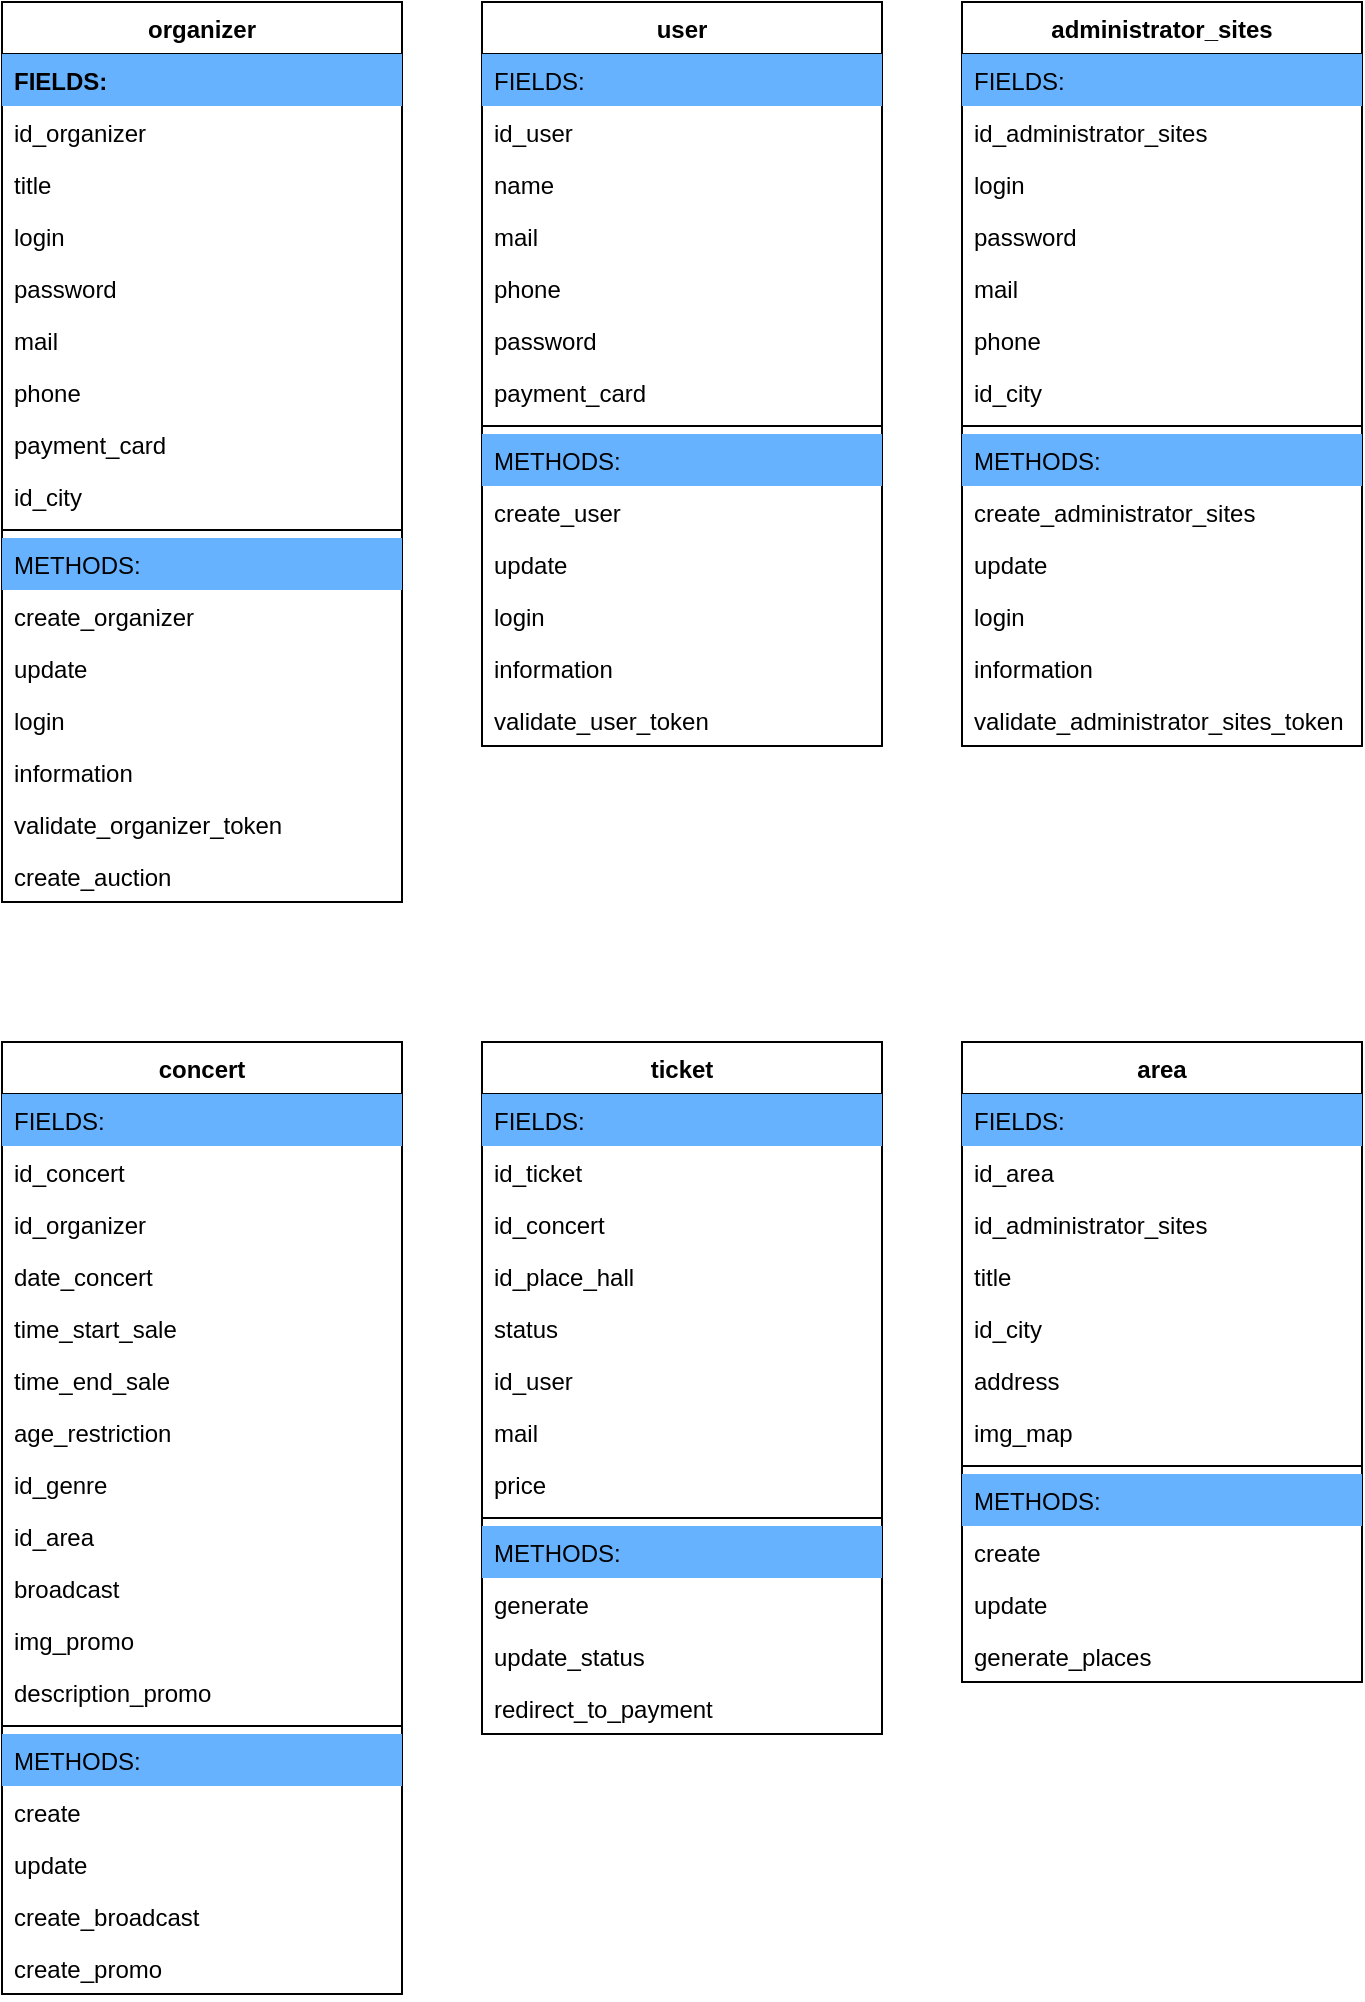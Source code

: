 <mxfile version="17.5.0" type="google"><diagram id="C5RBs43oDa-KdzZeNtuy" name="Page-1"><mxGraphModel grid="1" page="1" gridSize="10" guides="1" tooltips="1" connect="1" arrows="1" fold="1" pageScale="1" pageWidth="827" pageHeight="1169" math="0" shadow="0"><root><mxCell id="WIyWlLk6GJQsqaUBKTNV-0"/><mxCell id="WIyWlLk6GJQsqaUBKTNV-1" parent="WIyWlLk6GJQsqaUBKTNV-0"/><mxCell id="_d9wNXnyuRW-Xra5_574-0" value="organizer" style="swimlane;fontStyle=1;align=center;verticalAlign=top;childLayout=stackLayout;horizontal=1;startSize=26;horizontalStack=0;resizeParent=1;resizeParentMax=0;resizeLast=0;collapsible=1;marginBottom=0;" vertex="1" parent="WIyWlLk6GJQsqaUBKTNV-1"><mxGeometry width="200" height="450" as="geometry"><mxRectangle width="90" height="26" as="alternateBounds"/></mxGeometry></mxCell><mxCell id="_d9wNXnyuRW-Xra5_574-1" value="FIELDS:" style="text;strokeColor=none;fillColor=#66B2FF;align=left;verticalAlign=top;spacingLeft=4;spacingRight=4;overflow=hidden;rotatable=0;points=[[0,0.5],[1,0.5]];portConstraint=eastwest;fontStyle=1;labelBackgroundColor=none;labelBorderColor=none;rounded=0;shadow=0;sketch=0;glass=0;" vertex="1" parent="_d9wNXnyuRW-Xra5_574-0"><mxGeometry y="26" width="200" height="26" as="geometry"/></mxCell><mxCell id="_d9wNXnyuRW-Xra5_574-12" value="id_organizer" style="text;strokeColor=none;fillColor=none;align=left;verticalAlign=top;spacingLeft=4;spacingRight=4;overflow=hidden;rotatable=0;points=[[0,0.5],[1,0.5]];portConstraint=eastwest;" vertex="1" parent="_d9wNXnyuRW-Xra5_574-0"><mxGeometry y="52" width="200" height="26" as="geometry"/></mxCell><mxCell id="_d9wNXnyuRW-Xra5_574-4" value="title " style="text;strokeColor=none;fillColor=none;align=left;verticalAlign=top;spacingLeft=4;spacingRight=4;overflow=hidden;rotatable=0;points=[[0,0.5],[1,0.5]];portConstraint=eastwest;" vertex="1" parent="_d9wNXnyuRW-Xra5_574-0"><mxGeometry y="78" width="200" height="26" as="geometry"/></mxCell><mxCell id="_d9wNXnyuRW-Xra5_574-6" value="login" style="text;strokeColor=none;fillColor=none;align=left;verticalAlign=top;spacingLeft=4;spacingRight=4;overflow=hidden;rotatable=0;points=[[0,0.5],[1,0.5]];portConstraint=eastwest;" vertex="1" parent="_d9wNXnyuRW-Xra5_574-0"><mxGeometry y="104" width="200" height="26" as="geometry"/></mxCell><mxCell id="_d9wNXnyuRW-Xra5_574-7" value="password" style="text;strokeColor=none;fillColor=none;align=left;verticalAlign=top;spacingLeft=4;spacingRight=4;overflow=hidden;rotatable=0;points=[[0,0.5],[1,0.5]];portConstraint=eastwest;" vertex="1" parent="_d9wNXnyuRW-Xra5_574-0"><mxGeometry y="130" width="200" height="26" as="geometry"/></mxCell><mxCell id="_d9wNXnyuRW-Xra5_574-8" value="mail" style="text;strokeColor=none;fillColor=none;align=left;verticalAlign=top;spacingLeft=4;spacingRight=4;overflow=hidden;rotatable=0;points=[[0,0.5],[1,0.5]];portConstraint=eastwest;" vertex="1" parent="_d9wNXnyuRW-Xra5_574-0"><mxGeometry y="156" width="200" height="26" as="geometry"/></mxCell><mxCell id="_d9wNXnyuRW-Xra5_574-9" value="phone" style="text;strokeColor=none;fillColor=none;align=left;verticalAlign=top;spacingLeft=4;spacingRight=4;overflow=hidden;rotatable=0;points=[[0,0.5],[1,0.5]];portConstraint=eastwest;" vertex="1" parent="_d9wNXnyuRW-Xra5_574-0"><mxGeometry y="182" width="200" height="26" as="geometry"/></mxCell><mxCell id="_d9wNXnyuRW-Xra5_574-10" value="payment_card" style="text;strokeColor=none;fillColor=none;align=left;verticalAlign=top;spacingLeft=4;spacingRight=4;overflow=hidden;rotatable=0;points=[[0,0.5],[1,0.5]];portConstraint=eastwest;" vertex="1" parent="_d9wNXnyuRW-Xra5_574-0"><mxGeometry y="208" width="200" height="26" as="geometry"/></mxCell><mxCell id="_d9wNXnyuRW-Xra5_574-11" value="id_city" style="text;strokeColor=none;fillColor=none;align=left;verticalAlign=top;spacingLeft=4;spacingRight=4;overflow=hidden;rotatable=0;points=[[0,0.5],[1,0.5]];portConstraint=eastwest;" vertex="1" parent="_d9wNXnyuRW-Xra5_574-0"><mxGeometry y="234" width="200" height="26" as="geometry"/></mxCell><mxCell id="_d9wNXnyuRW-Xra5_574-2" value="" style="line;strokeWidth=1;fillColor=none;align=left;verticalAlign=middle;spacingTop=-1;spacingLeft=3;spacingRight=3;rotatable=0;labelPosition=right;points=[];portConstraint=eastwest;" vertex="1" parent="_d9wNXnyuRW-Xra5_574-0"><mxGeometry y="260" width="200" height="8" as="geometry"/></mxCell><mxCell id="_d9wNXnyuRW-Xra5_574-3" value="METHODS:" style="text;strokeColor=none;fillColor=#66B2FF;align=left;verticalAlign=top;spacingLeft=4;spacingRight=4;overflow=hidden;rotatable=0;points=[[0,0.5],[1,0.5]];portConstraint=eastwest;" vertex="1" parent="_d9wNXnyuRW-Xra5_574-0"><mxGeometry y="268" width="200" height="26" as="geometry"/></mxCell><mxCell id="_d9wNXnyuRW-Xra5_574-13" value="create_organizer" style="text;strokeColor=none;fillColor=none;align=left;verticalAlign=top;spacingLeft=4;spacingRight=4;overflow=hidden;rotatable=0;points=[[0,0.5],[1,0.5]];portConstraint=eastwest;" vertex="1" parent="_d9wNXnyuRW-Xra5_574-0"><mxGeometry y="294" width="200" height="26" as="geometry"/></mxCell><mxCell id="_d9wNXnyuRW-Xra5_574-15" value="update" style="text;strokeColor=none;fillColor=none;align=left;verticalAlign=top;spacingLeft=4;spacingRight=4;overflow=hidden;rotatable=0;points=[[0,0.5],[1,0.5]];portConstraint=eastwest;" vertex="1" parent="_d9wNXnyuRW-Xra5_574-0"><mxGeometry y="320" width="200" height="26" as="geometry"/></mxCell><mxCell id="_d9wNXnyuRW-Xra5_574-16" value="login" style="text;strokeColor=none;fillColor=none;align=left;verticalAlign=top;spacingLeft=4;spacingRight=4;overflow=hidden;rotatable=0;points=[[0,0.5],[1,0.5]];portConstraint=eastwest;" vertex="1" parent="_d9wNXnyuRW-Xra5_574-0"><mxGeometry y="346" width="200" height="26" as="geometry"/></mxCell><mxCell id="_d9wNXnyuRW-Xra5_574-17" value="information" style="text;strokeColor=none;fillColor=none;align=left;verticalAlign=top;spacingLeft=4;spacingRight=4;overflow=hidden;rotatable=0;points=[[0,0.5],[1,0.5]];portConstraint=eastwest;" vertex="1" parent="_d9wNXnyuRW-Xra5_574-0"><mxGeometry y="372" width="200" height="26" as="geometry"/></mxCell><mxCell id="_d9wNXnyuRW-Xra5_574-18" value="validate_organizer_token" style="text;strokeColor=none;fillColor=none;align=left;verticalAlign=top;spacingLeft=4;spacingRight=4;overflow=hidden;rotatable=0;points=[[0,0.5],[1,0.5]];portConstraint=eastwest;" vertex="1" parent="_d9wNXnyuRW-Xra5_574-0"><mxGeometry y="398" width="200" height="26" as="geometry"/></mxCell><mxCell id="_d9wNXnyuRW-Xra5_574-20" value="create_auction" style="text;strokeColor=none;fillColor=none;align=left;verticalAlign=top;spacingLeft=4;spacingRight=4;overflow=hidden;rotatable=0;points=[[0,0.5],[1,0.5]];portConstraint=eastwest;" vertex="1" parent="_d9wNXnyuRW-Xra5_574-0"><mxGeometry y="424" width="200" height="26" as="geometry"/></mxCell><mxCell id="_d9wNXnyuRW-Xra5_574-21" value="user" style="swimlane;fontStyle=1;align=center;verticalAlign=top;childLayout=stackLayout;horizontal=1;startSize=26;horizontalStack=0;resizeParent=1;resizeParentMax=0;resizeLast=0;collapsible=1;marginBottom=0;rounded=0;shadow=0;glass=0;labelBackgroundColor=none;labelBorderColor=none;sketch=0;fillColor=none;" vertex="1" parent="WIyWlLk6GJQsqaUBKTNV-1"><mxGeometry x="240" width="200" height="372" as="geometry"/></mxCell><mxCell id="_d9wNXnyuRW-Xra5_574-22" value="FIELDS:" style="text;strokeColor=none;fillColor=#66B2FF;align=left;verticalAlign=top;spacingLeft=4;spacingRight=4;overflow=hidden;rotatable=0;points=[[0,0.5],[1,0.5]];portConstraint=eastwest;rounded=0;shadow=0;glass=0;labelBackgroundColor=none;labelBorderColor=none;sketch=0;" vertex="1" parent="_d9wNXnyuRW-Xra5_574-21"><mxGeometry y="26" width="200" height="26" as="geometry"/></mxCell><mxCell id="_d9wNXnyuRW-Xra5_574-25" value="id_user" style="text;strokeColor=none;fillColor=none;align=left;verticalAlign=top;spacingLeft=4;spacingRight=4;overflow=hidden;rotatable=0;points=[[0,0.5],[1,0.5]];portConstraint=eastwest;rounded=0;shadow=0;glass=0;labelBackgroundColor=none;labelBorderColor=none;sketch=0;" vertex="1" parent="_d9wNXnyuRW-Xra5_574-21"><mxGeometry y="52" width="200" height="26" as="geometry"/></mxCell><mxCell id="_d9wNXnyuRW-Xra5_574-26" value="name" style="text;strokeColor=none;fillColor=none;align=left;verticalAlign=top;spacingLeft=4;spacingRight=4;overflow=hidden;rotatable=0;points=[[0,0.5],[1,0.5]];portConstraint=eastwest;rounded=0;shadow=0;glass=0;labelBackgroundColor=none;labelBorderColor=none;sketch=0;" vertex="1" parent="_d9wNXnyuRW-Xra5_574-21"><mxGeometry y="78" width="200" height="26" as="geometry"/></mxCell><mxCell id="_d9wNXnyuRW-Xra5_574-27" value="mail" style="text;strokeColor=none;fillColor=none;align=left;verticalAlign=top;spacingLeft=4;spacingRight=4;overflow=hidden;rotatable=0;points=[[0,0.5],[1,0.5]];portConstraint=eastwest;rounded=0;shadow=0;glass=0;labelBackgroundColor=none;labelBorderColor=none;sketch=0;" vertex="1" parent="_d9wNXnyuRW-Xra5_574-21"><mxGeometry y="104" width="200" height="26" as="geometry"/></mxCell><mxCell id="_d9wNXnyuRW-Xra5_574-28" value="phone" style="text;strokeColor=none;fillColor=none;align=left;verticalAlign=top;spacingLeft=4;spacingRight=4;overflow=hidden;rotatable=0;points=[[0,0.5],[1,0.5]];portConstraint=eastwest;rounded=0;shadow=0;glass=0;labelBackgroundColor=none;labelBorderColor=none;sketch=0;" vertex="1" parent="_d9wNXnyuRW-Xra5_574-21"><mxGeometry y="130" width="200" height="26" as="geometry"/></mxCell><mxCell id="_d9wNXnyuRW-Xra5_574-29" value="password" style="text;strokeColor=none;fillColor=none;align=left;verticalAlign=top;spacingLeft=4;spacingRight=4;overflow=hidden;rotatable=0;points=[[0,0.5],[1,0.5]];portConstraint=eastwest;rounded=0;shadow=0;glass=0;labelBackgroundColor=none;labelBorderColor=none;sketch=0;" vertex="1" parent="_d9wNXnyuRW-Xra5_574-21"><mxGeometry y="156" width="200" height="26" as="geometry"/></mxCell><mxCell id="_d9wNXnyuRW-Xra5_574-30" value="payment_card" style="text;strokeColor=none;fillColor=none;align=left;verticalAlign=top;spacingLeft=4;spacingRight=4;overflow=hidden;rotatable=0;points=[[0,0.5],[1,0.5]];portConstraint=eastwest;rounded=0;shadow=0;glass=0;labelBackgroundColor=none;labelBorderColor=none;sketch=0;" vertex="1" parent="_d9wNXnyuRW-Xra5_574-21"><mxGeometry y="182" width="200" height="26" as="geometry"/></mxCell><mxCell id="_d9wNXnyuRW-Xra5_574-23" value="" style="line;strokeWidth=1;fillColor=none;align=left;verticalAlign=middle;spacingTop=-1;spacingLeft=3;spacingRight=3;rotatable=0;labelPosition=right;points=[];portConstraint=eastwest;rounded=0;shadow=0;glass=0;labelBackgroundColor=none;labelBorderColor=none;sketch=0;" vertex="1" parent="_d9wNXnyuRW-Xra5_574-21"><mxGeometry y="208" width="200" height="8" as="geometry"/></mxCell><mxCell id="_d9wNXnyuRW-Xra5_574-24" value="METHODS:" style="text;strokeColor=none;fillColor=#66B2FF;align=left;verticalAlign=top;spacingLeft=4;spacingRight=4;overflow=hidden;rotatable=0;points=[[0,0.5],[1,0.5]];portConstraint=eastwest;rounded=0;shadow=0;glass=0;labelBackgroundColor=none;labelBorderColor=none;sketch=0;" vertex="1" parent="_d9wNXnyuRW-Xra5_574-21"><mxGeometry y="216" width="200" height="26" as="geometry"/></mxCell><mxCell id="_d9wNXnyuRW-Xra5_574-32" value="create_user" style="text;strokeColor=none;fillColor=none;align=left;verticalAlign=top;spacingLeft=4;spacingRight=4;overflow=hidden;rotatable=0;points=[[0,0.5],[1,0.5]];portConstraint=eastwest;rounded=0;shadow=0;glass=0;labelBackgroundColor=none;labelBorderColor=none;sketch=0;" vertex="1" parent="_d9wNXnyuRW-Xra5_574-21"><mxGeometry y="242" width="200" height="26" as="geometry"/></mxCell><mxCell id="_d9wNXnyuRW-Xra5_574-33" value="update" style="text;strokeColor=none;fillColor=none;align=left;verticalAlign=top;spacingLeft=4;spacingRight=4;overflow=hidden;rotatable=0;points=[[0,0.5],[1,0.5]];portConstraint=eastwest;rounded=0;shadow=0;glass=0;labelBackgroundColor=none;labelBorderColor=none;sketch=0;" vertex="1" parent="_d9wNXnyuRW-Xra5_574-21"><mxGeometry y="268" width="200" height="26" as="geometry"/></mxCell><mxCell id="_d9wNXnyuRW-Xra5_574-34" value="login" style="text;strokeColor=none;fillColor=none;align=left;verticalAlign=top;spacingLeft=4;spacingRight=4;overflow=hidden;rotatable=0;points=[[0,0.5],[1,0.5]];portConstraint=eastwest;rounded=0;shadow=0;glass=0;labelBackgroundColor=none;labelBorderColor=none;sketch=0;" vertex="1" parent="_d9wNXnyuRW-Xra5_574-21"><mxGeometry y="294" width="200" height="26" as="geometry"/></mxCell><mxCell id="_d9wNXnyuRW-Xra5_574-35" value="information" style="text;strokeColor=none;fillColor=none;align=left;verticalAlign=top;spacingLeft=4;spacingRight=4;overflow=hidden;rotatable=0;points=[[0,0.5],[1,0.5]];portConstraint=eastwest;rounded=0;shadow=0;glass=0;labelBackgroundColor=none;labelBorderColor=none;sketch=0;" vertex="1" parent="_d9wNXnyuRW-Xra5_574-21"><mxGeometry y="320" width="200" height="26" as="geometry"/></mxCell><mxCell id="_d9wNXnyuRW-Xra5_574-36" value="validate_user_token" style="text;strokeColor=none;fillColor=none;align=left;verticalAlign=top;spacingLeft=4;spacingRight=4;overflow=hidden;rotatable=0;points=[[0,0.5],[1,0.5]];portConstraint=eastwest;rounded=0;shadow=0;glass=0;labelBackgroundColor=none;labelBorderColor=none;sketch=0;" vertex="1" parent="_d9wNXnyuRW-Xra5_574-21"><mxGeometry y="346" width="200" height="26" as="geometry"/></mxCell><mxCell id="_d9wNXnyuRW-Xra5_574-37" value="administrator_sites" style="swimlane;fontStyle=1;align=center;verticalAlign=top;childLayout=stackLayout;horizontal=1;startSize=26;horizontalStack=0;resizeParent=1;resizeParentMax=0;resizeLast=0;collapsible=1;marginBottom=0;rounded=0;shadow=0;glass=0;labelBackgroundColor=none;labelBorderColor=none;sketch=0;fillColor=none;" vertex="1" parent="WIyWlLk6GJQsqaUBKTNV-1"><mxGeometry x="480" width="200" height="372" as="geometry"/></mxCell><mxCell id="_d9wNXnyuRW-Xra5_574-38" value="FIELDS:" style="text;strokeColor=none;fillColor=#66B2FF;align=left;verticalAlign=top;spacingLeft=4;spacingRight=4;overflow=hidden;rotatable=0;points=[[0,0.5],[1,0.5]];portConstraint=eastwest;rounded=0;shadow=0;glass=0;labelBackgroundColor=none;labelBorderColor=none;sketch=0;" vertex="1" parent="_d9wNXnyuRW-Xra5_574-37"><mxGeometry y="26" width="200" height="26" as="geometry"/></mxCell><mxCell id="_d9wNXnyuRW-Xra5_574-41" value="id_administrator_sites" style="text;strokeColor=none;fillColor=none;align=left;verticalAlign=top;spacingLeft=4;spacingRight=4;overflow=hidden;rotatable=0;points=[[0,0.5],[1,0.5]];portConstraint=eastwest;rounded=0;shadow=0;glass=0;labelBackgroundColor=none;labelBorderColor=none;sketch=0;" vertex="1" parent="_d9wNXnyuRW-Xra5_574-37"><mxGeometry y="52" width="200" height="26" as="geometry"/></mxCell><mxCell id="_d9wNXnyuRW-Xra5_574-42" value="login" style="text;strokeColor=none;fillColor=none;align=left;verticalAlign=top;spacingLeft=4;spacingRight=4;overflow=hidden;rotatable=0;points=[[0,0.5],[1,0.5]];portConstraint=eastwest;rounded=0;shadow=0;glass=0;labelBackgroundColor=none;labelBorderColor=none;sketch=0;" vertex="1" parent="_d9wNXnyuRW-Xra5_574-37"><mxGeometry y="78" width="200" height="26" as="geometry"/></mxCell><mxCell id="_d9wNXnyuRW-Xra5_574-43" value="password" style="text;strokeColor=none;fillColor=none;align=left;verticalAlign=top;spacingLeft=4;spacingRight=4;overflow=hidden;rotatable=0;points=[[0,0.5],[1,0.5]];portConstraint=eastwest;rounded=0;shadow=0;glass=0;labelBackgroundColor=none;labelBorderColor=none;sketch=0;" vertex="1" parent="_d9wNXnyuRW-Xra5_574-37"><mxGeometry y="104" width="200" height="26" as="geometry"/></mxCell><mxCell id="_d9wNXnyuRW-Xra5_574-44" value="mail" style="text;strokeColor=none;fillColor=none;align=left;verticalAlign=top;spacingLeft=4;spacingRight=4;overflow=hidden;rotatable=0;points=[[0,0.5],[1,0.5]];portConstraint=eastwest;rounded=0;shadow=0;glass=0;labelBackgroundColor=none;labelBorderColor=none;sketch=0;" vertex="1" parent="_d9wNXnyuRW-Xra5_574-37"><mxGeometry y="130" width="200" height="26" as="geometry"/></mxCell><mxCell id="_d9wNXnyuRW-Xra5_574-45" value="phone" style="text;strokeColor=none;fillColor=none;align=left;verticalAlign=top;spacingLeft=4;spacingRight=4;overflow=hidden;rotatable=0;points=[[0,0.5],[1,0.5]];portConstraint=eastwest;rounded=0;shadow=0;glass=0;labelBackgroundColor=none;labelBorderColor=none;sketch=0;" vertex="1" parent="_d9wNXnyuRW-Xra5_574-37"><mxGeometry y="156" width="200" height="26" as="geometry"/></mxCell><mxCell id="_d9wNXnyuRW-Xra5_574-46" value="id_city" style="text;strokeColor=none;fillColor=none;align=left;verticalAlign=top;spacingLeft=4;spacingRight=4;overflow=hidden;rotatable=0;points=[[0,0.5],[1,0.5]];portConstraint=eastwest;rounded=0;shadow=0;glass=0;labelBackgroundColor=none;labelBorderColor=none;sketch=0;" vertex="1" parent="_d9wNXnyuRW-Xra5_574-37"><mxGeometry y="182" width="200" height="26" as="geometry"/></mxCell><mxCell id="_d9wNXnyuRW-Xra5_574-39" value="" style="line;strokeWidth=1;fillColor=none;align=left;verticalAlign=middle;spacingTop=-1;spacingLeft=3;spacingRight=3;rotatable=0;labelPosition=right;points=[];portConstraint=eastwest;rounded=0;shadow=0;glass=0;labelBackgroundColor=none;labelBorderColor=none;sketch=0;" vertex="1" parent="_d9wNXnyuRW-Xra5_574-37"><mxGeometry y="208" width="200" height="8" as="geometry"/></mxCell><mxCell id="_d9wNXnyuRW-Xra5_574-40" value="METHODS:" style="text;strokeColor=none;fillColor=#66B2FF;align=left;verticalAlign=top;spacingLeft=4;spacingRight=4;overflow=hidden;rotatable=0;points=[[0,0.5],[1,0.5]];portConstraint=eastwest;rounded=0;shadow=0;glass=0;labelBackgroundColor=none;labelBorderColor=none;sketch=0;" vertex="1" parent="_d9wNXnyuRW-Xra5_574-37"><mxGeometry y="216" width="200" height="26" as="geometry"/></mxCell><mxCell id="_d9wNXnyuRW-Xra5_574-47" value="create_administrator_sites" style="text;strokeColor=none;fillColor=none;align=left;verticalAlign=top;spacingLeft=4;spacingRight=4;overflow=hidden;rotatable=0;points=[[0,0.5],[1,0.5]];portConstraint=eastwest;rounded=0;shadow=0;glass=0;labelBackgroundColor=none;labelBorderColor=none;sketch=0;" vertex="1" parent="_d9wNXnyuRW-Xra5_574-37"><mxGeometry y="242" width="200" height="26" as="geometry"/></mxCell><mxCell id="_d9wNXnyuRW-Xra5_574-48" value="update" style="text;strokeColor=none;fillColor=none;align=left;verticalAlign=top;spacingLeft=4;spacingRight=4;overflow=hidden;rotatable=0;points=[[0,0.5],[1,0.5]];portConstraint=eastwest;rounded=0;shadow=0;glass=0;labelBackgroundColor=none;labelBorderColor=none;sketch=0;" vertex="1" parent="_d9wNXnyuRW-Xra5_574-37"><mxGeometry y="268" width="200" height="26" as="geometry"/></mxCell><mxCell id="_d9wNXnyuRW-Xra5_574-49" value="login" style="text;strokeColor=none;fillColor=none;align=left;verticalAlign=top;spacingLeft=4;spacingRight=4;overflow=hidden;rotatable=0;points=[[0,0.5],[1,0.5]];portConstraint=eastwest;rounded=0;shadow=0;glass=0;labelBackgroundColor=none;labelBorderColor=none;sketch=0;" vertex="1" parent="_d9wNXnyuRW-Xra5_574-37"><mxGeometry y="294" width="200" height="26" as="geometry"/></mxCell><mxCell id="_d9wNXnyuRW-Xra5_574-50" value="information" style="text;strokeColor=none;fillColor=none;align=left;verticalAlign=top;spacingLeft=4;spacingRight=4;overflow=hidden;rotatable=0;points=[[0,0.5],[1,0.5]];portConstraint=eastwest;rounded=0;shadow=0;glass=0;labelBackgroundColor=none;labelBorderColor=none;sketch=0;" vertex="1" parent="_d9wNXnyuRW-Xra5_574-37"><mxGeometry y="320" width="200" height="26" as="geometry"/></mxCell><mxCell id="_d9wNXnyuRW-Xra5_574-51" value="validate_administrator_sites_token&#10;" style="text;strokeColor=none;fillColor=none;align=left;verticalAlign=top;spacingLeft=4;spacingRight=4;overflow=hidden;rotatable=0;points=[[0,0.5],[1,0.5]];portConstraint=eastwest;rounded=0;shadow=0;glass=0;labelBackgroundColor=none;labelBorderColor=none;sketch=0;" vertex="1" parent="_d9wNXnyuRW-Xra5_574-37"><mxGeometry y="346" width="200" height="26" as="geometry"/></mxCell><mxCell id="_d9wNXnyuRW-Xra5_574-52" value="concert" style="swimlane;fontStyle=1;align=center;verticalAlign=top;childLayout=stackLayout;horizontal=1;startSize=26;horizontalStack=0;resizeParent=1;resizeParentMax=0;resizeLast=0;collapsible=1;marginBottom=0;rounded=0;shadow=0;glass=0;labelBackgroundColor=none;labelBorderColor=none;sketch=0;fillColor=none;" vertex="1" parent="WIyWlLk6GJQsqaUBKTNV-1"><mxGeometry y="520" width="200" height="476" as="geometry"/></mxCell><mxCell id="_d9wNXnyuRW-Xra5_574-53" value="FIELDS:" style="text;strokeColor=none;fillColor=#66B2FF;align=left;verticalAlign=top;spacingLeft=4;spacingRight=4;overflow=hidden;rotatable=0;points=[[0,0.5],[1,0.5]];portConstraint=eastwest;rounded=0;shadow=0;glass=0;labelBackgroundColor=none;labelBorderColor=none;sketch=0;" vertex="1" parent="_d9wNXnyuRW-Xra5_574-52"><mxGeometry y="26" width="200" height="26" as="geometry"/></mxCell><mxCell id="_d9wNXnyuRW-Xra5_574-56" value="id_concert" style="text;strokeColor=none;fillColor=none;align=left;verticalAlign=top;spacingLeft=4;spacingRight=4;overflow=hidden;rotatable=0;points=[[0,0.5],[1,0.5]];portConstraint=eastwest;rounded=0;shadow=0;glass=0;labelBackgroundColor=none;labelBorderColor=none;sketch=0;" vertex="1" parent="_d9wNXnyuRW-Xra5_574-52"><mxGeometry y="52" width="200" height="26" as="geometry"/></mxCell><mxCell id="_d9wNXnyuRW-Xra5_574-58" value="id_organizer" style="text;strokeColor=none;fillColor=none;align=left;verticalAlign=top;spacingLeft=4;spacingRight=4;overflow=hidden;rotatable=0;points=[[0,0.5],[1,0.5]];portConstraint=eastwest;rounded=0;shadow=0;glass=0;labelBackgroundColor=none;labelBorderColor=none;sketch=0;" vertex="1" parent="_d9wNXnyuRW-Xra5_574-52"><mxGeometry y="78" width="200" height="26" as="geometry"/></mxCell><mxCell id="_d9wNXnyuRW-Xra5_574-59" value="date_concert" style="text;strokeColor=none;fillColor=none;align=left;verticalAlign=top;spacingLeft=4;spacingRight=4;overflow=hidden;rotatable=0;points=[[0,0.5],[1,0.5]];portConstraint=eastwest;rounded=0;shadow=0;glass=0;labelBackgroundColor=none;labelBorderColor=none;sketch=0;" vertex="1" parent="_d9wNXnyuRW-Xra5_574-52"><mxGeometry y="104" width="200" height="26" as="geometry"/></mxCell><mxCell id="_d9wNXnyuRW-Xra5_574-60" value="time_start_sale" style="text;strokeColor=none;fillColor=none;align=left;verticalAlign=top;spacingLeft=4;spacingRight=4;overflow=hidden;rotatable=0;points=[[0,0.5],[1,0.5]];portConstraint=eastwest;rounded=0;shadow=0;glass=0;labelBackgroundColor=none;labelBorderColor=none;sketch=0;" vertex="1" parent="_d9wNXnyuRW-Xra5_574-52"><mxGeometry y="130" width="200" height="26" as="geometry"/></mxCell><mxCell id="_d9wNXnyuRW-Xra5_574-61" value="time_end_sale" style="text;strokeColor=none;fillColor=none;align=left;verticalAlign=top;spacingLeft=4;spacingRight=4;overflow=hidden;rotatable=0;points=[[0,0.5],[1,0.5]];portConstraint=eastwest;rounded=0;shadow=0;glass=0;labelBackgroundColor=none;labelBorderColor=none;sketch=0;" vertex="1" parent="_d9wNXnyuRW-Xra5_574-52"><mxGeometry y="156" width="200" height="26" as="geometry"/></mxCell><mxCell id="_d9wNXnyuRW-Xra5_574-62" value="age_restriction" style="text;strokeColor=none;fillColor=none;align=left;verticalAlign=top;spacingLeft=4;spacingRight=4;overflow=hidden;rotatable=0;points=[[0,0.5],[1,0.5]];portConstraint=eastwest;rounded=0;shadow=0;glass=0;labelBackgroundColor=none;labelBorderColor=none;sketch=0;" vertex="1" parent="_d9wNXnyuRW-Xra5_574-52"><mxGeometry y="182" width="200" height="26" as="geometry"/></mxCell><mxCell id="_d9wNXnyuRW-Xra5_574-63" value="id_genre" style="text;strokeColor=none;fillColor=none;align=left;verticalAlign=top;spacingLeft=4;spacingRight=4;overflow=hidden;rotatable=0;points=[[0,0.5],[1,0.5]];portConstraint=eastwest;rounded=0;shadow=0;glass=0;labelBackgroundColor=none;labelBorderColor=none;sketch=0;" vertex="1" parent="_d9wNXnyuRW-Xra5_574-52"><mxGeometry y="208" width="200" height="26" as="geometry"/></mxCell><mxCell id="_d9wNXnyuRW-Xra5_574-64" value="id_area" style="text;strokeColor=none;fillColor=none;align=left;verticalAlign=top;spacingLeft=4;spacingRight=4;overflow=hidden;rotatable=0;points=[[0,0.5],[1,0.5]];portConstraint=eastwest;rounded=0;shadow=0;glass=0;labelBackgroundColor=none;labelBorderColor=none;sketch=0;" vertex="1" parent="_d9wNXnyuRW-Xra5_574-52"><mxGeometry y="234" width="200" height="26" as="geometry"/></mxCell><mxCell id="_d9wNXnyuRW-Xra5_574-65" value="broadcast" style="text;strokeColor=none;fillColor=none;align=left;verticalAlign=top;spacingLeft=4;spacingRight=4;overflow=hidden;rotatable=0;points=[[0,0.5],[1,0.5]];portConstraint=eastwest;rounded=0;shadow=0;glass=0;labelBackgroundColor=none;labelBorderColor=none;sketch=0;" vertex="1" parent="_d9wNXnyuRW-Xra5_574-52"><mxGeometry y="260" width="200" height="26" as="geometry"/></mxCell><mxCell id="_d9wNXnyuRW-Xra5_574-66" value="img_promo" style="text;strokeColor=none;fillColor=none;align=left;verticalAlign=top;spacingLeft=4;spacingRight=4;overflow=hidden;rotatable=0;points=[[0,0.5],[1,0.5]];portConstraint=eastwest;rounded=0;shadow=0;glass=0;labelBackgroundColor=none;labelBorderColor=none;sketch=0;" vertex="1" parent="_d9wNXnyuRW-Xra5_574-52"><mxGeometry y="286" width="200" height="26" as="geometry"/></mxCell><mxCell id="_d9wNXnyuRW-Xra5_574-67" value="description_promo" style="text;strokeColor=none;fillColor=none;align=left;verticalAlign=top;spacingLeft=4;spacingRight=4;overflow=hidden;rotatable=0;points=[[0,0.5],[1,0.5]];portConstraint=eastwest;rounded=0;shadow=0;glass=0;labelBackgroundColor=none;labelBorderColor=none;sketch=0;" vertex="1" parent="_d9wNXnyuRW-Xra5_574-52"><mxGeometry y="312" width="200" height="26" as="geometry"/></mxCell><mxCell id="_d9wNXnyuRW-Xra5_574-54" value="" style="line;strokeWidth=1;fillColor=none;align=left;verticalAlign=middle;spacingTop=-1;spacingLeft=3;spacingRight=3;rotatable=0;labelPosition=right;points=[];portConstraint=eastwest;rounded=0;shadow=0;glass=0;labelBackgroundColor=none;labelBorderColor=none;sketch=0;" vertex="1" parent="_d9wNXnyuRW-Xra5_574-52"><mxGeometry y="338" width="200" height="8" as="geometry"/></mxCell><mxCell id="_d9wNXnyuRW-Xra5_574-55" value="METHODS:" style="text;strokeColor=none;fillColor=#66B2FF;align=left;verticalAlign=top;spacingLeft=4;spacingRight=4;overflow=hidden;rotatable=0;points=[[0,0.5],[1,0.5]];portConstraint=eastwest;rounded=0;shadow=0;glass=0;labelBackgroundColor=none;labelBorderColor=none;sketch=0;" vertex="1" parent="_d9wNXnyuRW-Xra5_574-52"><mxGeometry y="346" width="200" height="26" as="geometry"/></mxCell><mxCell id="_d9wNXnyuRW-Xra5_574-57" value="create" style="text;strokeColor=none;fillColor=none;align=left;verticalAlign=top;spacingLeft=4;spacingRight=4;overflow=hidden;rotatable=0;points=[[0,0.5],[1,0.5]];portConstraint=eastwest;rounded=0;shadow=0;glass=0;labelBackgroundColor=none;labelBorderColor=none;sketch=0;" vertex="1" parent="_d9wNXnyuRW-Xra5_574-52"><mxGeometry y="372" width="200" height="26" as="geometry"/></mxCell><mxCell id="_d9wNXnyuRW-Xra5_574-68" value="update" style="text;strokeColor=none;fillColor=none;align=left;verticalAlign=top;spacingLeft=4;spacingRight=4;overflow=hidden;rotatable=0;points=[[0,0.5],[1,0.5]];portConstraint=eastwest;rounded=0;shadow=0;glass=0;labelBackgroundColor=none;labelBorderColor=none;sketch=0;" vertex="1" parent="_d9wNXnyuRW-Xra5_574-52"><mxGeometry y="398" width="200" height="26" as="geometry"/></mxCell><mxCell id="_d9wNXnyuRW-Xra5_574-69" value="create_broadcast" style="text;strokeColor=none;fillColor=none;align=left;verticalAlign=top;spacingLeft=4;spacingRight=4;overflow=hidden;rotatable=0;points=[[0,0.5],[1,0.5]];portConstraint=eastwest;rounded=0;shadow=0;glass=0;labelBackgroundColor=none;labelBorderColor=none;sketch=0;" vertex="1" parent="_d9wNXnyuRW-Xra5_574-52"><mxGeometry y="424" width="200" height="26" as="geometry"/></mxCell><mxCell id="_d9wNXnyuRW-Xra5_574-70" value="create_promo" style="text;strokeColor=none;fillColor=none;align=left;verticalAlign=top;spacingLeft=4;spacingRight=4;overflow=hidden;rotatable=0;points=[[0,0.5],[1,0.5]];portConstraint=eastwest;rounded=0;shadow=0;glass=0;labelBackgroundColor=none;labelBorderColor=none;sketch=0;" vertex="1" parent="_d9wNXnyuRW-Xra5_574-52"><mxGeometry y="450" width="200" height="26" as="geometry"/></mxCell><mxCell id="_d9wNXnyuRW-Xra5_574-71" value="ticket" style="swimlane;fontStyle=1;align=center;verticalAlign=top;childLayout=stackLayout;horizontal=1;startSize=26;horizontalStack=0;resizeParent=1;resizeParentMax=0;resizeLast=0;collapsible=1;marginBottom=0;rounded=0;shadow=0;glass=0;labelBackgroundColor=none;labelBorderColor=none;sketch=0;fillColor=none;" vertex="1" parent="WIyWlLk6GJQsqaUBKTNV-1"><mxGeometry x="240" y="520" width="200" height="346" as="geometry"/></mxCell><mxCell id="_d9wNXnyuRW-Xra5_574-72" value="FIELDS:" style="text;strokeColor=none;fillColor=#66B2FF;align=left;verticalAlign=top;spacingLeft=4;spacingRight=4;overflow=hidden;rotatable=0;points=[[0,0.5],[1,0.5]];portConstraint=eastwest;rounded=0;shadow=0;glass=0;labelBackgroundColor=none;labelBorderColor=none;sketch=0;" vertex="1" parent="_d9wNXnyuRW-Xra5_574-71"><mxGeometry y="26" width="200" height="26" as="geometry"/></mxCell><mxCell id="_d9wNXnyuRW-Xra5_574-75" value="id_ticket" style="text;strokeColor=none;fillColor=none;align=left;verticalAlign=top;spacingLeft=4;spacingRight=4;overflow=hidden;rotatable=0;points=[[0,0.5],[1,0.5]];portConstraint=eastwest;rounded=0;shadow=0;glass=0;labelBackgroundColor=none;labelBorderColor=none;sketch=0;" vertex="1" parent="_d9wNXnyuRW-Xra5_574-71"><mxGeometry y="52" width="200" height="26" as="geometry"/></mxCell><mxCell id="_d9wNXnyuRW-Xra5_574-77" value="id_concert" style="text;strokeColor=none;fillColor=none;align=left;verticalAlign=top;spacingLeft=4;spacingRight=4;overflow=hidden;rotatable=0;points=[[0,0.5],[1,0.5]];portConstraint=eastwest;rounded=0;shadow=0;glass=0;labelBackgroundColor=none;labelBorderColor=none;sketch=0;" vertex="1" parent="_d9wNXnyuRW-Xra5_574-71"><mxGeometry y="78" width="200" height="26" as="geometry"/></mxCell><mxCell id="_d9wNXnyuRW-Xra5_574-78" value="id_place_hall" style="text;strokeColor=none;fillColor=none;align=left;verticalAlign=top;spacingLeft=4;spacingRight=4;overflow=hidden;rotatable=0;points=[[0,0.5],[1,0.5]];portConstraint=eastwest;rounded=0;shadow=0;glass=0;labelBackgroundColor=none;labelBorderColor=none;sketch=0;" vertex="1" parent="_d9wNXnyuRW-Xra5_574-71"><mxGeometry y="104" width="200" height="26" as="geometry"/></mxCell><mxCell id="_d9wNXnyuRW-Xra5_574-79" value="status" style="text;strokeColor=none;fillColor=none;align=left;verticalAlign=top;spacingLeft=4;spacingRight=4;overflow=hidden;rotatable=0;points=[[0,0.5],[1,0.5]];portConstraint=eastwest;rounded=0;shadow=0;glass=0;labelBackgroundColor=none;labelBorderColor=none;sketch=0;" vertex="1" parent="_d9wNXnyuRW-Xra5_574-71"><mxGeometry y="130" width="200" height="26" as="geometry"/></mxCell><mxCell id="_d9wNXnyuRW-Xra5_574-80" value="id_user" style="text;strokeColor=none;fillColor=none;align=left;verticalAlign=top;spacingLeft=4;spacingRight=4;overflow=hidden;rotatable=0;points=[[0,0.5],[1,0.5]];portConstraint=eastwest;rounded=0;shadow=0;glass=0;labelBackgroundColor=none;labelBorderColor=none;sketch=0;" vertex="1" parent="_d9wNXnyuRW-Xra5_574-71"><mxGeometry y="156" width="200" height="26" as="geometry"/></mxCell><mxCell id="_d9wNXnyuRW-Xra5_574-81" value="mail" style="text;strokeColor=none;fillColor=none;align=left;verticalAlign=top;spacingLeft=4;spacingRight=4;overflow=hidden;rotatable=0;points=[[0,0.5],[1,0.5]];portConstraint=eastwest;rounded=0;shadow=0;glass=0;labelBackgroundColor=none;labelBorderColor=none;sketch=0;" vertex="1" parent="_d9wNXnyuRW-Xra5_574-71"><mxGeometry y="182" width="200" height="26" as="geometry"/></mxCell><mxCell id="_d9wNXnyuRW-Xra5_574-82" value="price" style="text;strokeColor=none;fillColor=none;align=left;verticalAlign=top;spacingLeft=4;spacingRight=4;overflow=hidden;rotatable=0;points=[[0,0.5],[1,0.5]];portConstraint=eastwest;rounded=0;shadow=0;glass=0;labelBackgroundColor=none;labelBorderColor=none;sketch=0;" vertex="1" parent="_d9wNXnyuRW-Xra5_574-71"><mxGeometry y="208" width="200" height="26" as="geometry"/></mxCell><mxCell id="_d9wNXnyuRW-Xra5_574-73" value="" style="line;strokeWidth=1;fillColor=none;align=left;verticalAlign=middle;spacingTop=-1;spacingLeft=3;spacingRight=3;rotatable=0;labelPosition=right;points=[];portConstraint=eastwest;rounded=0;shadow=0;glass=0;labelBackgroundColor=none;labelBorderColor=none;sketch=0;" vertex="1" parent="_d9wNXnyuRW-Xra5_574-71"><mxGeometry y="234" width="200" height="8" as="geometry"/></mxCell><mxCell id="_d9wNXnyuRW-Xra5_574-74" value="METHODS:" style="text;strokeColor=none;fillColor=#66B2FF;align=left;verticalAlign=top;spacingLeft=4;spacingRight=4;overflow=hidden;rotatable=0;points=[[0,0.5],[1,0.5]];portConstraint=eastwest;rounded=0;shadow=0;glass=0;labelBackgroundColor=none;labelBorderColor=none;sketch=0;" vertex="1" parent="_d9wNXnyuRW-Xra5_574-71"><mxGeometry y="242" width="200" height="26" as="geometry"/></mxCell><mxCell id="_d9wNXnyuRW-Xra5_574-76" value="generate" style="text;strokeColor=none;fillColor=none;align=left;verticalAlign=top;spacingLeft=4;spacingRight=4;overflow=hidden;rotatable=0;points=[[0,0.5],[1,0.5]];portConstraint=eastwest;rounded=0;shadow=0;glass=0;labelBackgroundColor=none;labelBorderColor=none;sketch=0;" vertex="1" parent="_d9wNXnyuRW-Xra5_574-71"><mxGeometry y="268" width="200" height="26" as="geometry"/></mxCell><mxCell id="_d9wNXnyuRW-Xra5_574-83" value="update_status" style="text;strokeColor=none;fillColor=none;align=left;verticalAlign=top;spacingLeft=4;spacingRight=4;overflow=hidden;rotatable=0;points=[[0,0.5],[1,0.5]];portConstraint=eastwest;rounded=0;shadow=0;glass=0;labelBackgroundColor=none;labelBorderColor=none;sketch=0;" vertex="1" parent="_d9wNXnyuRW-Xra5_574-71"><mxGeometry y="294" width="200" height="26" as="geometry"/></mxCell><mxCell id="_d9wNXnyuRW-Xra5_574-85" value="redirect_to_payment" style="text;strokeColor=none;fillColor=none;align=left;verticalAlign=top;spacingLeft=4;spacingRight=4;overflow=hidden;rotatable=0;points=[[0,0.5],[1,0.5]];portConstraint=eastwest;rounded=0;shadow=0;glass=0;labelBackgroundColor=none;labelBorderColor=none;sketch=0;" vertex="1" parent="_d9wNXnyuRW-Xra5_574-71"><mxGeometry y="320" width="200" height="26" as="geometry"/></mxCell><mxCell id="_d9wNXnyuRW-Xra5_574-86" value="area" style="swimlane;fontStyle=1;align=center;verticalAlign=top;childLayout=stackLayout;horizontal=1;startSize=26;horizontalStack=0;resizeParent=1;resizeParentMax=0;resizeLast=0;collapsible=1;marginBottom=0;rounded=0;shadow=0;glass=0;labelBackgroundColor=none;labelBorderColor=none;sketch=0;fillColor=none;" vertex="1" parent="WIyWlLk6GJQsqaUBKTNV-1"><mxGeometry x="480" y="520" width="200" height="320" as="geometry"/></mxCell><mxCell id="_d9wNXnyuRW-Xra5_574-87" value="FIELDS:" style="text;strokeColor=none;fillColor=#66B2FF;align=left;verticalAlign=top;spacingLeft=4;spacingRight=4;overflow=hidden;rotatable=0;points=[[0,0.5],[1,0.5]];portConstraint=eastwest;rounded=0;shadow=0;glass=0;labelBackgroundColor=none;labelBorderColor=none;sketch=0;" vertex="1" parent="_d9wNXnyuRW-Xra5_574-86"><mxGeometry y="26" width="200" height="26" as="geometry"/></mxCell><mxCell id="_d9wNXnyuRW-Xra5_574-90" value="id_area" style="text;strokeColor=none;fillColor=none;align=left;verticalAlign=top;spacingLeft=4;spacingRight=4;overflow=hidden;rotatable=0;points=[[0,0.5],[1,0.5]];portConstraint=eastwest;rounded=0;shadow=0;glass=0;labelBackgroundColor=none;labelBorderColor=none;sketch=0;" vertex="1" parent="_d9wNXnyuRW-Xra5_574-86"><mxGeometry y="52" width="200" height="26" as="geometry"/></mxCell><mxCell id="_d9wNXnyuRW-Xra5_574-92" value="id_administrator_sites" style="text;strokeColor=none;fillColor=none;align=left;verticalAlign=top;spacingLeft=4;spacingRight=4;overflow=hidden;rotatable=0;points=[[0,0.5],[1,0.5]];portConstraint=eastwest;rounded=0;shadow=0;glass=0;labelBackgroundColor=none;labelBorderColor=none;sketch=0;" vertex="1" parent="_d9wNXnyuRW-Xra5_574-86"><mxGeometry y="78" width="200" height="26" as="geometry"/></mxCell><mxCell id="_d9wNXnyuRW-Xra5_574-93" value="title" style="text;strokeColor=none;fillColor=none;align=left;verticalAlign=top;spacingLeft=4;spacingRight=4;overflow=hidden;rotatable=0;points=[[0,0.5],[1,0.5]];portConstraint=eastwest;rounded=0;shadow=0;glass=0;labelBackgroundColor=none;labelBorderColor=none;sketch=0;" vertex="1" parent="_d9wNXnyuRW-Xra5_574-86"><mxGeometry y="104" width="200" height="26" as="geometry"/></mxCell><mxCell id="_d9wNXnyuRW-Xra5_574-94" value="id_city" style="text;strokeColor=none;fillColor=none;align=left;verticalAlign=top;spacingLeft=4;spacingRight=4;overflow=hidden;rotatable=0;points=[[0,0.5],[1,0.5]];portConstraint=eastwest;rounded=0;shadow=0;glass=0;labelBackgroundColor=none;labelBorderColor=none;sketch=0;" vertex="1" parent="_d9wNXnyuRW-Xra5_574-86"><mxGeometry y="130" width="200" height="26" as="geometry"/></mxCell><mxCell id="_d9wNXnyuRW-Xra5_574-95" value="address" style="text;strokeColor=none;fillColor=none;align=left;verticalAlign=top;spacingLeft=4;spacingRight=4;overflow=hidden;rotatable=0;points=[[0,0.5],[1,0.5]];portConstraint=eastwest;rounded=0;shadow=0;glass=0;labelBackgroundColor=none;labelBorderColor=none;sketch=0;" vertex="1" parent="_d9wNXnyuRW-Xra5_574-86"><mxGeometry y="156" width="200" height="26" as="geometry"/></mxCell><mxCell id="_d9wNXnyuRW-Xra5_574-96" value="img_map" style="text;strokeColor=none;fillColor=none;align=left;verticalAlign=top;spacingLeft=4;spacingRight=4;overflow=hidden;rotatable=0;points=[[0,0.5],[1,0.5]];portConstraint=eastwest;rounded=0;shadow=0;glass=0;labelBackgroundColor=none;labelBorderColor=none;sketch=0;" vertex="1" parent="_d9wNXnyuRW-Xra5_574-86"><mxGeometry y="182" width="200" height="26" as="geometry"/></mxCell><mxCell id="_d9wNXnyuRW-Xra5_574-88" value="" style="line;strokeWidth=1;fillColor=none;align=left;verticalAlign=middle;spacingTop=-1;spacingLeft=3;spacingRight=3;rotatable=0;labelPosition=right;points=[];portConstraint=eastwest;rounded=0;shadow=0;glass=0;labelBackgroundColor=none;labelBorderColor=none;sketch=0;" vertex="1" parent="_d9wNXnyuRW-Xra5_574-86"><mxGeometry y="208" width="200" height="8" as="geometry"/></mxCell><mxCell id="_d9wNXnyuRW-Xra5_574-89" value="METHODS:" style="text;strokeColor=none;fillColor=#66B2FF;align=left;verticalAlign=top;spacingLeft=4;spacingRight=4;overflow=hidden;rotatable=0;points=[[0,0.5],[1,0.5]];portConstraint=eastwest;rounded=0;shadow=0;glass=0;labelBackgroundColor=none;labelBorderColor=none;sketch=0;" vertex="1" parent="_d9wNXnyuRW-Xra5_574-86"><mxGeometry y="216" width="200" height="26" as="geometry"/></mxCell><mxCell id="_d9wNXnyuRW-Xra5_574-91" value="create" style="text;strokeColor=none;fillColor=none;align=left;verticalAlign=top;spacingLeft=4;spacingRight=4;overflow=hidden;rotatable=0;points=[[0,0.5],[1,0.5]];portConstraint=eastwest;rounded=0;shadow=0;glass=0;labelBackgroundColor=none;labelBorderColor=none;sketch=0;" vertex="1" parent="_d9wNXnyuRW-Xra5_574-86"><mxGeometry y="242" width="200" height="26" as="geometry"/></mxCell><mxCell id="_d9wNXnyuRW-Xra5_574-97" value="update" style="text;strokeColor=none;fillColor=none;align=left;verticalAlign=top;spacingLeft=4;spacingRight=4;overflow=hidden;rotatable=0;points=[[0,0.5],[1,0.5]];portConstraint=eastwest;rounded=0;shadow=0;glass=0;labelBackgroundColor=none;labelBorderColor=none;sketch=0;" vertex="1" parent="_d9wNXnyuRW-Xra5_574-86"><mxGeometry y="268" width="200" height="26" as="geometry"/></mxCell><mxCell id="_d9wNXnyuRW-Xra5_574-98" value="generate_places" style="text;strokeColor=none;fillColor=none;align=left;verticalAlign=top;spacingLeft=4;spacingRight=4;overflow=hidden;rotatable=0;points=[[0,0.5],[1,0.5]];portConstraint=eastwest;rounded=0;shadow=0;glass=0;labelBackgroundColor=none;labelBorderColor=none;sketch=0;" vertex="1" parent="_d9wNXnyuRW-Xra5_574-86"><mxGeometry y="294" width="200" height="26" as="geometry"/></mxCell></root></mxGraphModel></diagram></mxfile>